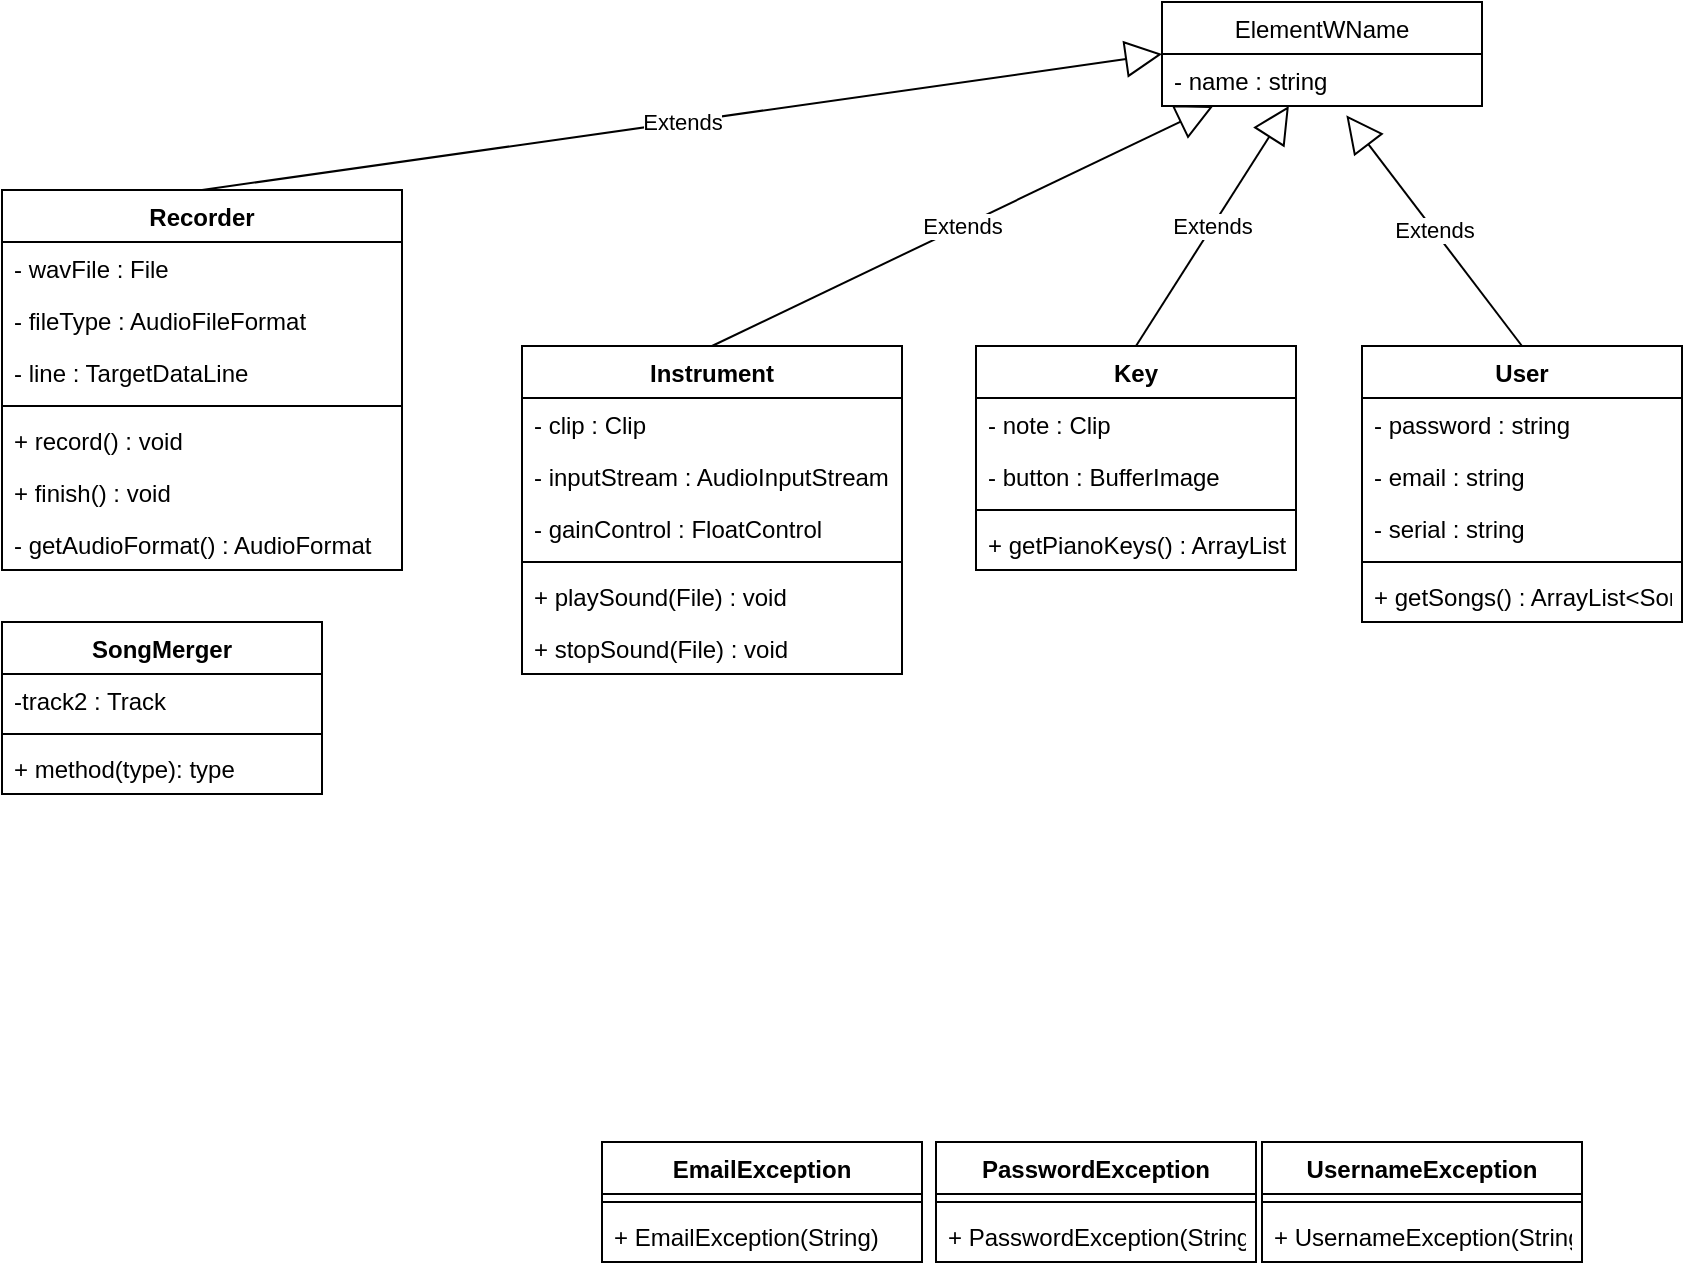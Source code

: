 <mxfile version="18.0.1" type="device"><diagram id="C5RBs43oDa-KdzZeNtuy" name="Page-1"><mxGraphModel dx="702" dy="857" grid="1" gridSize="10" guides="1" tooltips="1" connect="1" arrows="1" fold="1" page="1" pageScale="1" pageWidth="827" pageHeight="1169" math="0" shadow="0"><root><mxCell id="WIyWlLk6GJQsqaUBKTNV-0"/><mxCell id="WIyWlLk6GJQsqaUBKTNV-1" parent="WIyWlLk6GJQsqaUBKTNV-0"/><mxCell id="QIgA75V_MfnL9wq67aH5-32" value="ElementWName" style="swimlane;fontStyle=0;childLayout=stackLayout;horizontal=1;startSize=26;fillColor=none;horizontalStack=0;resizeParent=1;resizeParentMax=0;resizeLast=0;collapsible=1;marginBottom=0;" parent="WIyWlLk6GJQsqaUBKTNV-1" vertex="1"><mxGeometry x="760" y="40" width="160" height="52" as="geometry"/></mxCell><mxCell id="QIgA75V_MfnL9wq67aH5-33" value="- name : string" style="text;strokeColor=none;fillColor=none;align=left;verticalAlign=top;spacingLeft=4;spacingRight=4;overflow=hidden;rotatable=0;points=[[0,0.5],[1,0.5]];portConstraint=eastwest;" parent="QIgA75V_MfnL9wq67aH5-32" vertex="1"><mxGeometry y="26" width="160" height="26" as="geometry"/></mxCell><mxCell id="QIgA75V_MfnL9wq67aH5-54" value="Extends" style="endArrow=block;endSize=16;endFill=0;html=1;rounded=0;exitX=0.5;exitY=0;exitDx=0;exitDy=0;" parent="WIyWlLk6GJQsqaUBKTNV-1" source="K2TxgsEBWDmStAjT6xY_-11" target="QIgA75V_MfnL9wq67aH5-32" edge="1"><mxGeometry width="160" relative="1" as="geometry"><mxPoint x="747.04" y="180.988" as="sourcePoint"/><mxPoint x="920" y="450" as="targetPoint"/></mxGeometry></mxCell><mxCell id="QIgA75V_MfnL9wq67aH5-55" value="Extends" style="endArrow=block;endSize=16;endFill=0;html=1;rounded=0;exitX=0.5;exitY=0;exitDx=0;exitDy=0;" parent="WIyWlLk6GJQsqaUBKTNV-1" source="K2TxgsEBWDmStAjT6xY_-15" target="QIgA75V_MfnL9wq67aH5-32" edge="1"><mxGeometry width="160" relative="1" as="geometry"><mxPoint x="552" y="178.024" as="sourcePoint"/><mxPoint x="710" y="390" as="targetPoint"/></mxGeometry></mxCell><mxCell id="K2TxgsEBWDmStAjT6xY_-0" value="Recorder" style="swimlane;fontStyle=1;align=center;verticalAlign=top;childLayout=stackLayout;horizontal=1;startSize=26;horizontalStack=0;resizeParent=1;resizeParentMax=0;resizeLast=0;collapsible=1;marginBottom=0;" parent="WIyWlLk6GJQsqaUBKTNV-1" vertex="1"><mxGeometry x="180" y="134" width="200" height="190" as="geometry"/></mxCell><mxCell id="K2TxgsEBWDmStAjT6xY_-4" value="- wavFile : File" style="text;strokeColor=none;fillColor=none;align=left;verticalAlign=top;spacingLeft=4;spacingRight=4;overflow=hidden;rotatable=0;points=[[0,0.5],[1,0.5]];portConstraint=eastwest;" parent="K2TxgsEBWDmStAjT6xY_-0" vertex="1"><mxGeometry y="26" width="200" height="26" as="geometry"/></mxCell><mxCell id="K2TxgsEBWDmStAjT6xY_-41" value="- fileType : AudioFileFormat" style="text;strokeColor=none;fillColor=none;align=left;verticalAlign=top;spacingLeft=4;spacingRight=4;overflow=hidden;rotatable=0;points=[[0,0.5],[1,0.5]];portConstraint=eastwest;" parent="K2TxgsEBWDmStAjT6xY_-0" vertex="1"><mxGeometry y="52" width="200" height="26" as="geometry"/></mxCell><mxCell id="K2TxgsEBWDmStAjT6xY_-9" value="- line : TargetDataLine" style="text;strokeColor=none;fillColor=none;align=left;verticalAlign=top;spacingLeft=4;spacingRight=4;overflow=hidden;rotatable=0;points=[[0,0.5],[1,0.5]];portConstraint=eastwest;" parent="K2TxgsEBWDmStAjT6xY_-0" vertex="1"><mxGeometry y="78" width="200" height="26" as="geometry"/></mxCell><mxCell id="K2TxgsEBWDmStAjT6xY_-2" value="" style="line;strokeWidth=1;fillColor=none;align=left;verticalAlign=middle;spacingTop=-1;spacingLeft=3;spacingRight=3;rotatable=0;labelPosition=right;points=[];portConstraint=eastwest;" parent="K2TxgsEBWDmStAjT6xY_-0" vertex="1"><mxGeometry y="104" width="200" height="8" as="geometry"/></mxCell><mxCell id="K2TxgsEBWDmStAjT6xY_-3" value="+ record() : void" style="text;strokeColor=none;fillColor=none;align=left;verticalAlign=top;spacingLeft=4;spacingRight=4;overflow=hidden;rotatable=0;points=[[0,0.5],[1,0.5]];portConstraint=eastwest;" parent="K2TxgsEBWDmStAjT6xY_-0" vertex="1"><mxGeometry y="112" width="200" height="26" as="geometry"/></mxCell><mxCell id="1R6pcJ8cAHlbjBumOw3k-15" value="+ finish() : void" style="text;strokeColor=none;fillColor=none;align=left;verticalAlign=top;spacingLeft=4;spacingRight=4;overflow=hidden;rotatable=0;points=[[0,0.5],[1,0.5]];portConstraint=eastwest;" vertex="1" parent="K2TxgsEBWDmStAjT6xY_-0"><mxGeometry y="138" width="200" height="26" as="geometry"/></mxCell><mxCell id="1R6pcJ8cAHlbjBumOw3k-16" value="- getAudioFormat() : AudioFormat" style="text;strokeColor=none;fillColor=none;align=left;verticalAlign=top;spacingLeft=4;spacingRight=4;overflow=hidden;rotatable=0;points=[[0,0.5],[1,0.5]];portConstraint=eastwest;" vertex="1" parent="K2TxgsEBWDmStAjT6xY_-0"><mxGeometry y="164" width="200" height="26" as="geometry"/></mxCell><mxCell id="K2TxgsEBWDmStAjT6xY_-8" value="Extends" style="endArrow=block;endSize=16;endFill=0;html=1;rounded=0;exitX=0.5;exitY=0;exitDx=0;exitDy=0;entryX=0;entryY=0.5;entryDx=0;entryDy=0;" parent="WIyWlLk6GJQsqaUBKTNV-1" source="K2TxgsEBWDmStAjT6xY_-0" target="QIgA75V_MfnL9wq67aH5-32" edge="1"><mxGeometry width="160" relative="1" as="geometry"><mxPoint x="380" y="166.024" as="sourcePoint"/><mxPoint x="601.157" y="80.0" as="targetPoint"/></mxGeometry></mxCell><mxCell id="K2TxgsEBWDmStAjT6xY_-11" value="Key" style="swimlane;fontStyle=1;align=center;verticalAlign=top;childLayout=stackLayout;horizontal=1;startSize=26;horizontalStack=0;resizeParent=1;resizeParentMax=0;resizeLast=0;collapsible=1;marginBottom=0;" parent="WIyWlLk6GJQsqaUBKTNV-1" vertex="1"><mxGeometry x="667" y="212" width="160" height="112" as="geometry"/></mxCell><mxCell id="K2TxgsEBWDmStAjT6xY_-6" value="- note : Clip" style="text;strokeColor=none;fillColor=none;align=left;verticalAlign=top;spacingLeft=4;spacingRight=4;overflow=hidden;rotatable=0;points=[[0,0.5],[1,0.5]];portConstraint=eastwest;" parent="K2TxgsEBWDmStAjT6xY_-11" vertex="1"><mxGeometry y="26" width="160" height="26" as="geometry"/></mxCell><mxCell id="QIgA75V_MfnL9wq67aH5-49" value="- button : BufferImage" style="text;strokeColor=none;fillColor=none;align=left;verticalAlign=top;spacingLeft=4;spacingRight=4;overflow=hidden;rotatable=0;points=[[0,0.5],[1,0.5]];portConstraint=eastwest;" parent="K2TxgsEBWDmStAjT6xY_-11" vertex="1"><mxGeometry y="52" width="160" height="26" as="geometry"/></mxCell><mxCell id="K2TxgsEBWDmStAjT6xY_-13" value="" style="line;strokeWidth=1;fillColor=none;align=left;verticalAlign=middle;spacingTop=-1;spacingLeft=3;spacingRight=3;rotatable=0;labelPosition=right;points=[];portConstraint=eastwest;" parent="K2TxgsEBWDmStAjT6xY_-11" vertex="1"><mxGeometry y="78" width="160" height="8" as="geometry"/></mxCell><mxCell id="K2TxgsEBWDmStAjT6xY_-14" value="+ getPianoKeys() : ArrayList" style="text;strokeColor=none;fillColor=none;align=left;verticalAlign=top;spacingLeft=4;spacingRight=4;overflow=hidden;rotatable=0;points=[[0,0.5],[1,0.5]];portConstraint=eastwest;" parent="K2TxgsEBWDmStAjT6xY_-11" vertex="1"><mxGeometry y="86" width="160" height="26" as="geometry"/></mxCell><mxCell id="K2TxgsEBWDmStAjT6xY_-15" value="Instrument" style="swimlane;fontStyle=1;align=center;verticalAlign=top;childLayout=stackLayout;horizontal=1;startSize=26;horizontalStack=0;resizeParent=1;resizeParentMax=0;resizeLast=0;collapsible=1;marginBottom=0;" parent="WIyWlLk6GJQsqaUBKTNV-1" vertex="1"><mxGeometry x="440" y="212" width="190" height="164" as="geometry"/></mxCell><mxCell id="QIgA75V_MfnL9wq67aH5-13" value="- clip : Clip" style="text;strokeColor=none;fillColor=none;align=left;verticalAlign=top;spacingLeft=4;spacingRight=4;overflow=hidden;rotatable=0;points=[[0,0.5],[1,0.5]];portConstraint=eastwest;" parent="K2TxgsEBWDmStAjT6xY_-15" vertex="1"><mxGeometry y="26" width="190" height="26" as="geometry"/></mxCell><mxCell id="K2TxgsEBWDmStAjT6xY_-10" value="- inputStream : AudioInputStream" style="text;strokeColor=none;fillColor=none;align=left;verticalAlign=top;spacingLeft=4;spacingRight=4;overflow=hidden;rotatable=0;points=[[0,0.5],[1,0.5]];portConstraint=eastwest;" parent="K2TxgsEBWDmStAjT6xY_-15" vertex="1"><mxGeometry y="52" width="190" height="26" as="geometry"/></mxCell><mxCell id="1R6pcJ8cAHlbjBumOw3k-17" value="- gainControl : FloatControl" style="text;strokeColor=none;fillColor=none;align=left;verticalAlign=top;spacingLeft=4;spacingRight=4;overflow=hidden;rotatable=0;points=[[0,0.5],[1,0.5]];portConstraint=eastwest;" vertex="1" parent="K2TxgsEBWDmStAjT6xY_-15"><mxGeometry y="78" width="190" height="26" as="geometry"/></mxCell><mxCell id="K2TxgsEBWDmStAjT6xY_-17" value="" style="line;strokeWidth=1;fillColor=none;align=left;verticalAlign=middle;spacingTop=-1;spacingLeft=3;spacingRight=3;rotatable=0;labelPosition=right;points=[];portConstraint=eastwest;" parent="K2TxgsEBWDmStAjT6xY_-15" vertex="1"><mxGeometry y="104" width="190" height="8" as="geometry"/></mxCell><mxCell id="K2TxgsEBWDmStAjT6xY_-18" value="+ playSound(File) : void" style="text;strokeColor=none;fillColor=none;align=left;verticalAlign=top;spacingLeft=4;spacingRight=4;overflow=hidden;rotatable=0;points=[[0,0.5],[1,0.5]];portConstraint=eastwest;" parent="K2TxgsEBWDmStAjT6xY_-15" vertex="1"><mxGeometry y="112" width="190" height="26" as="geometry"/></mxCell><mxCell id="1R6pcJ8cAHlbjBumOw3k-18" value="+ stopSound(File) : void" style="text;strokeColor=none;fillColor=none;align=left;verticalAlign=top;spacingLeft=4;spacingRight=4;overflow=hidden;rotatable=0;points=[[0,0.5],[1,0.5]];portConstraint=eastwest;" vertex="1" parent="K2TxgsEBWDmStAjT6xY_-15"><mxGeometry y="138" width="190" height="26" as="geometry"/></mxCell><mxCell id="K2TxgsEBWDmStAjT6xY_-19" value="User" style="swimlane;fontStyle=1;align=center;verticalAlign=top;childLayout=stackLayout;horizontal=1;startSize=26;horizontalStack=0;resizeParent=1;resizeParentMax=0;resizeLast=0;collapsible=1;marginBottom=0;" parent="WIyWlLk6GJQsqaUBKTNV-1" vertex="1"><mxGeometry x="860" y="212" width="160" height="138" as="geometry"/></mxCell><mxCell id="QIgA75V_MfnL9wq67aH5-38" value="- password : string" style="text;strokeColor=none;fillColor=none;align=left;verticalAlign=top;spacingLeft=4;spacingRight=4;overflow=hidden;rotatable=0;points=[[0,0.5],[1,0.5]];portConstraint=eastwest;" parent="K2TxgsEBWDmStAjT6xY_-19" vertex="1"><mxGeometry y="26" width="160" height="26" as="geometry"/></mxCell><mxCell id="QIgA75V_MfnL9wq67aH5-41" value="- email : string" style="text;strokeColor=none;fillColor=none;align=left;verticalAlign=top;spacingLeft=4;spacingRight=4;overflow=hidden;rotatable=0;points=[[0,0.5],[1,0.5]];portConstraint=eastwest;" parent="K2TxgsEBWDmStAjT6xY_-19" vertex="1"><mxGeometry y="52" width="160" height="26" as="geometry"/></mxCell><mxCell id="QIgA75V_MfnL9wq67aH5-42" value="- serial : string" style="text;strokeColor=none;fillColor=none;align=left;verticalAlign=top;spacingLeft=4;spacingRight=4;overflow=hidden;rotatable=0;points=[[0,0.5],[1,0.5]];portConstraint=eastwest;" parent="K2TxgsEBWDmStAjT6xY_-19" vertex="1"><mxGeometry y="78" width="160" height="26" as="geometry"/></mxCell><mxCell id="K2TxgsEBWDmStAjT6xY_-21" value="" style="line;strokeWidth=1;fillColor=none;align=left;verticalAlign=middle;spacingTop=-1;spacingLeft=3;spacingRight=3;rotatable=0;labelPosition=right;points=[];portConstraint=eastwest;" parent="K2TxgsEBWDmStAjT6xY_-19" vertex="1"><mxGeometry y="104" width="160" height="8" as="geometry"/></mxCell><mxCell id="K2TxgsEBWDmStAjT6xY_-22" value="+ getSongs() : ArrayList&lt;Song&gt;" style="text;strokeColor=none;fillColor=none;align=left;verticalAlign=top;spacingLeft=4;spacingRight=4;overflow=hidden;rotatable=0;points=[[0,0.5],[1,0.5]];portConstraint=eastwest;" parent="K2TxgsEBWDmStAjT6xY_-19" vertex="1"><mxGeometry y="112" width="160" height="26" as="geometry"/></mxCell><mxCell id="K2TxgsEBWDmStAjT6xY_-23" value="Extends" style="endArrow=block;endSize=16;endFill=0;html=1;rounded=0;exitX=0.5;exitY=0;exitDx=0;exitDy=0;entryX=0.576;entryY=1.179;entryDx=0;entryDy=0;entryPerimeter=0;" parent="WIyWlLk6GJQsqaUBKTNV-1" source="K2TxgsEBWDmStAjT6xY_-19" target="QIgA75V_MfnL9wq67aH5-33" edge="1"><mxGeometry width="160" relative="1" as="geometry"><mxPoint x="757" y="222" as="sourcePoint"/><mxPoint x="833.438" y="102.0" as="targetPoint"/></mxGeometry></mxCell><mxCell id="K2TxgsEBWDmStAjT6xY_-29" value="SongMerger" style="swimlane;fontStyle=1;align=center;verticalAlign=top;childLayout=stackLayout;horizontal=1;startSize=26;horizontalStack=0;resizeParent=1;resizeParentMax=0;resizeLast=0;collapsible=1;marginBottom=0;" parent="WIyWlLk6GJQsqaUBKTNV-1" vertex="1"><mxGeometry x="180" y="350" width="160" height="86" as="geometry"/></mxCell><mxCell id="K2TxgsEBWDmStAjT6xY_-30" value="-track2 : Track" style="text;strokeColor=none;fillColor=none;align=left;verticalAlign=top;spacingLeft=4;spacingRight=4;overflow=hidden;rotatable=0;points=[[0,0.5],[1,0.5]];portConstraint=eastwest;" parent="K2TxgsEBWDmStAjT6xY_-29" vertex="1"><mxGeometry y="26" width="160" height="26" as="geometry"/></mxCell><mxCell id="K2TxgsEBWDmStAjT6xY_-32" value="" style="line;strokeWidth=1;fillColor=none;align=left;verticalAlign=middle;spacingTop=-1;spacingLeft=3;spacingRight=3;rotatable=0;labelPosition=right;points=[];portConstraint=eastwest;" parent="K2TxgsEBWDmStAjT6xY_-29" vertex="1"><mxGeometry y="52" width="160" height="8" as="geometry"/></mxCell><mxCell id="K2TxgsEBWDmStAjT6xY_-33" value="+ method(type): type" style="text;strokeColor=none;fillColor=none;align=left;verticalAlign=top;spacingLeft=4;spacingRight=4;overflow=hidden;rotatable=0;points=[[0,0.5],[1,0.5]];portConstraint=eastwest;" parent="K2TxgsEBWDmStAjT6xY_-29" vertex="1"><mxGeometry y="60" width="160" height="26" as="geometry"/></mxCell><mxCell id="1R6pcJ8cAHlbjBumOw3k-0" value="UsernameException" style="swimlane;fontStyle=1;align=center;verticalAlign=top;childLayout=stackLayout;horizontal=1;startSize=26;horizontalStack=0;resizeParent=1;resizeParentMax=0;resizeLast=0;collapsible=1;marginBottom=0;" vertex="1" parent="WIyWlLk6GJQsqaUBKTNV-1"><mxGeometry x="810" y="610" width="160" height="60" as="geometry"/></mxCell><mxCell id="1R6pcJ8cAHlbjBumOw3k-3" value="" style="line;strokeWidth=1;fillColor=none;align=left;verticalAlign=middle;spacingTop=-1;spacingLeft=3;spacingRight=3;rotatable=0;labelPosition=right;points=[];portConstraint=eastwest;" vertex="1" parent="1R6pcJ8cAHlbjBumOw3k-0"><mxGeometry y="26" width="160" height="8" as="geometry"/></mxCell><mxCell id="1R6pcJ8cAHlbjBumOw3k-4" value="+ UsernameException(String)" style="text;strokeColor=none;fillColor=none;align=left;verticalAlign=top;spacingLeft=4;spacingRight=4;overflow=hidden;rotatable=0;points=[[0,0.5],[1,0.5]];portConstraint=eastwest;" vertex="1" parent="1R6pcJ8cAHlbjBumOw3k-0"><mxGeometry y="34" width="160" height="26" as="geometry"/></mxCell><mxCell id="1R6pcJ8cAHlbjBumOw3k-5" value="PasswordException" style="swimlane;fontStyle=1;align=center;verticalAlign=top;childLayout=stackLayout;horizontal=1;startSize=26;horizontalStack=0;resizeParent=1;resizeParentMax=0;resizeLast=0;collapsible=1;marginBottom=0;" vertex="1" parent="WIyWlLk6GJQsqaUBKTNV-1"><mxGeometry x="647" y="610" width="160" height="60" as="geometry"/></mxCell><mxCell id="1R6pcJ8cAHlbjBumOw3k-8" value="" style="line;strokeWidth=1;fillColor=none;align=left;verticalAlign=middle;spacingTop=-1;spacingLeft=3;spacingRight=3;rotatable=0;labelPosition=right;points=[];portConstraint=eastwest;" vertex="1" parent="1R6pcJ8cAHlbjBumOw3k-5"><mxGeometry y="26" width="160" height="8" as="geometry"/></mxCell><mxCell id="1R6pcJ8cAHlbjBumOw3k-9" value="+ PasswordException(String)" style="text;strokeColor=none;fillColor=none;align=left;verticalAlign=top;spacingLeft=4;spacingRight=4;overflow=hidden;rotatable=0;points=[[0,0.5],[1,0.5]];portConstraint=eastwest;" vertex="1" parent="1R6pcJ8cAHlbjBumOw3k-5"><mxGeometry y="34" width="160" height="26" as="geometry"/></mxCell><mxCell id="1R6pcJ8cAHlbjBumOw3k-10" value="EmailException" style="swimlane;fontStyle=1;align=center;verticalAlign=top;childLayout=stackLayout;horizontal=1;startSize=26;horizontalStack=0;resizeParent=1;resizeParentMax=0;resizeLast=0;collapsible=1;marginBottom=0;" vertex="1" parent="WIyWlLk6GJQsqaUBKTNV-1"><mxGeometry x="480" y="610" width="160" height="60" as="geometry"/></mxCell><mxCell id="1R6pcJ8cAHlbjBumOw3k-13" value="" style="line;strokeWidth=1;fillColor=none;align=left;verticalAlign=middle;spacingTop=-1;spacingLeft=3;spacingRight=3;rotatable=0;labelPosition=right;points=[];portConstraint=eastwest;" vertex="1" parent="1R6pcJ8cAHlbjBumOw3k-10"><mxGeometry y="26" width="160" height="8" as="geometry"/></mxCell><mxCell id="1R6pcJ8cAHlbjBumOw3k-14" value="+ EmailException(String)" style="text;strokeColor=none;fillColor=none;align=left;verticalAlign=top;spacingLeft=4;spacingRight=4;overflow=hidden;rotatable=0;points=[[0,0.5],[1,0.5]];portConstraint=eastwest;" vertex="1" parent="1R6pcJ8cAHlbjBumOw3k-10"><mxGeometry y="34" width="160" height="26" as="geometry"/></mxCell></root></mxGraphModel></diagram></mxfile>